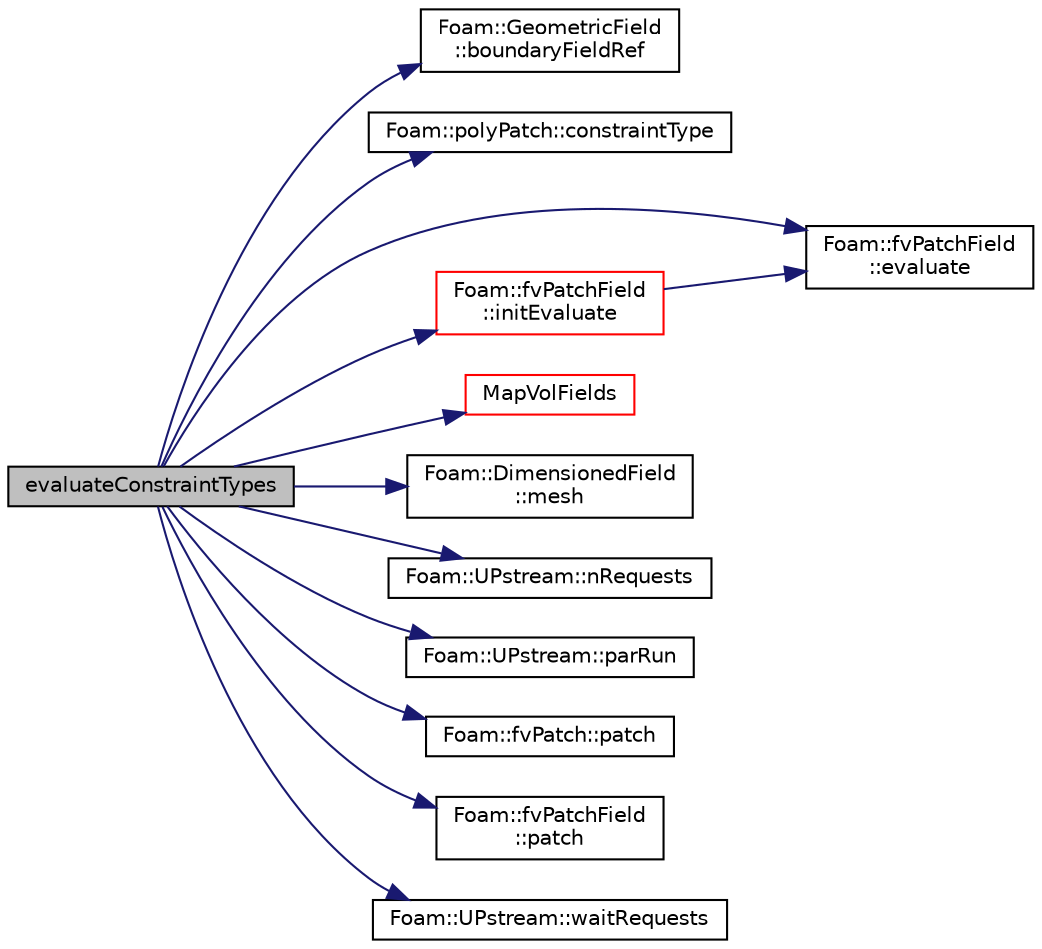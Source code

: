 digraph "evaluateConstraintTypes"
{
  bgcolor="transparent";
  edge [fontname="Helvetica",fontsize="10",labelfontname="Helvetica",labelfontsize="10"];
  node [fontname="Helvetica",fontsize="10",shape=record];
  rankdir="LR";
  Node150931 [label="evaluateConstraintTypes",height=0.2,width=0.4,color="black", fillcolor="grey75", style="filled", fontcolor="black"];
  Node150931 -> Node150932 [color="midnightblue",fontsize="10",style="solid",fontname="Helvetica"];
  Node150932 [label="Foam::GeometricField\l::boundaryFieldRef",height=0.2,width=0.4,color="black",URL="$a23249.html#af3831c9fea9f6ae7532a6d57cc67c959",tooltip="Return a reference to the boundary field. "];
  Node150931 -> Node150933 [color="midnightblue",fontsize="10",style="solid",fontname="Helvetica"];
  Node150933 [label="Foam::polyPatch::constraintType",height=0.2,width=0.4,color="black",URL="$a28633.html#a94d41891ba1cc56cdc7b1b2e76107c02",tooltip="Return true if the given type is a constraint type. "];
  Node150931 -> Node150934 [color="midnightblue",fontsize="10",style="solid",fontname="Helvetica"];
  Node150934 [label="Foam::fvPatchField\l::evaluate",height=0.2,width=0.4,color="black",URL="$a23169.html#a3b59c070ab0408e3bbb21927540159f4",tooltip="Evaluate the patch field, sets Updated to false. "];
  Node150931 -> Node150935 [color="midnightblue",fontsize="10",style="solid",fontname="Helvetica"];
  Node150935 [label="Foam::fvPatchField\l::initEvaluate",height=0.2,width=0.4,color="red",URL="$a23169.html#a61f753df7fc804b3c291d9575e062016",tooltip="Initialise the evaluation of the patch field. "];
  Node150935 -> Node150934 [color="midnightblue",fontsize="10",style="solid",fontname="Helvetica"];
  Node150931 -> Node150939 [color="midnightblue",fontsize="10",style="solid",fontname="Helvetica"];
  Node150939 [label="MapVolFields",height=0.2,width=0.4,color="red",URL="$a21851.html#a1d6f6e241e1c37496af8a46df442780b"];
  Node150931 -> Node151042 [color="midnightblue",fontsize="10",style="solid",fontname="Helvetica"];
  Node151042 [label="Foam::DimensionedField\l::mesh",height=0.2,width=0.4,color="black",URL="$a27497.html#a8f1110830348a1448a14ab5e3cf47e3b",tooltip="Return mesh. "];
  Node150931 -> Node151268 [color="midnightblue",fontsize="10",style="solid",fontname="Helvetica"];
  Node151268 [label="Foam::UPstream::nRequests",height=0.2,width=0.4,color="black",URL="$a27377.html#a85d3ef750354c4fb119608680f4e857f",tooltip="Get number of outstanding requests. "];
  Node150931 -> Node150986 [color="midnightblue",fontsize="10",style="solid",fontname="Helvetica"];
  Node150986 [label="Foam::UPstream::parRun",height=0.2,width=0.4,color="black",URL="$a27377.html#adbb27f04b5705440fb8b09f278059011",tooltip="Is this a parallel run? "];
  Node150931 -> Node151269 [color="midnightblue",fontsize="10",style="solid",fontname="Helvetica"];
  Node151269 [label="Foam::fvPatch::patch",height=0.2,width=0.4,color="black",URL="$a23693.html#a733fd433f94cab9899e34dcc9709333e",tooltip="Return the polyPatch. "];
  Node150931 -> Node151270 [color="midnightblue",fontsize="10",style="solid",fontname="Helvetica"];
  Node151270 [label="Foam::fvPatchField\l::patch",height=0.2,width=0.4,color="black",URL="$a23169.html#aca0923a4611f6166ffd8fa14d81864a4",tooltip="Return patch. "];
  Node150931 -> Node151271 [color="midnightblue",fontsize="10",style="solid",fontname="Helvetica"];
  Node151271 [label="Foam::UPstream::waitRequests",height=0.2,width=0.4,color="black",URL="$a27377.html#abed3ff74e2b43482349dd8be25901d3e",tooltip="Wait until all requests (from start onwards) have finished. "];
}

